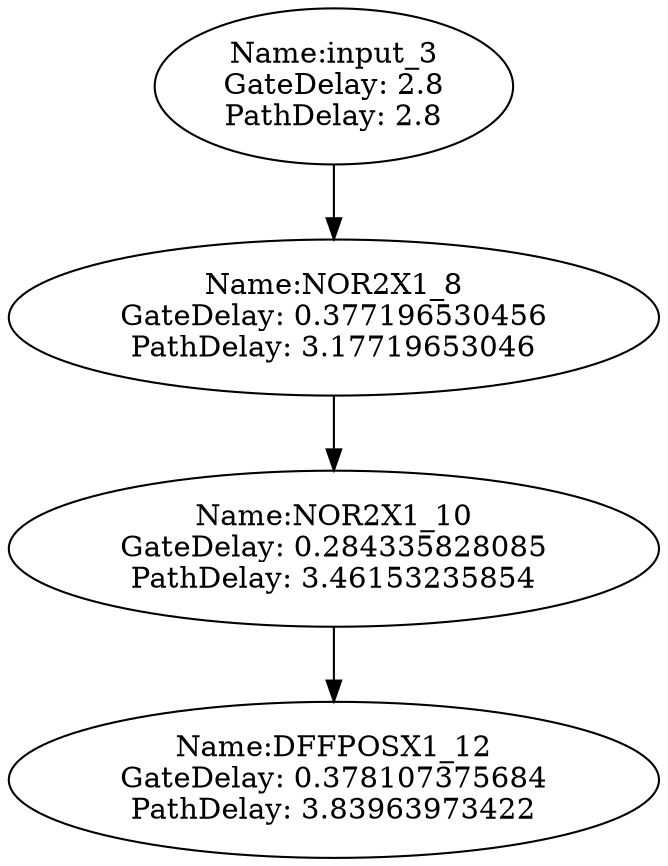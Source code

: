 digraph G {
input_3 [label="Name:input_3\nGateDelay: 2.8\nPathDelay: 2.8"];
input_3 -> NOR2X1_8;
NOR2X1_8 [label="Name:NOR2X1_8\nGateDelay: 0.377196530456\nPathDelay: 3.17719653046"];
NOR2X1_8 -> NOR2X1_10;
NOR2X1_10 [label="Name:NOR2X1_10\nGateDelay: 0.284335828085\nPathDelay: 3.46153235854"];
NOR2X1_10 -> DFFPOSX1_12;
DFFPOSX1_12 [label="Name:DFFPOSX1_12\nGateDelay: 0.378107375684\nPathDelay: 3.83963973422"];
}